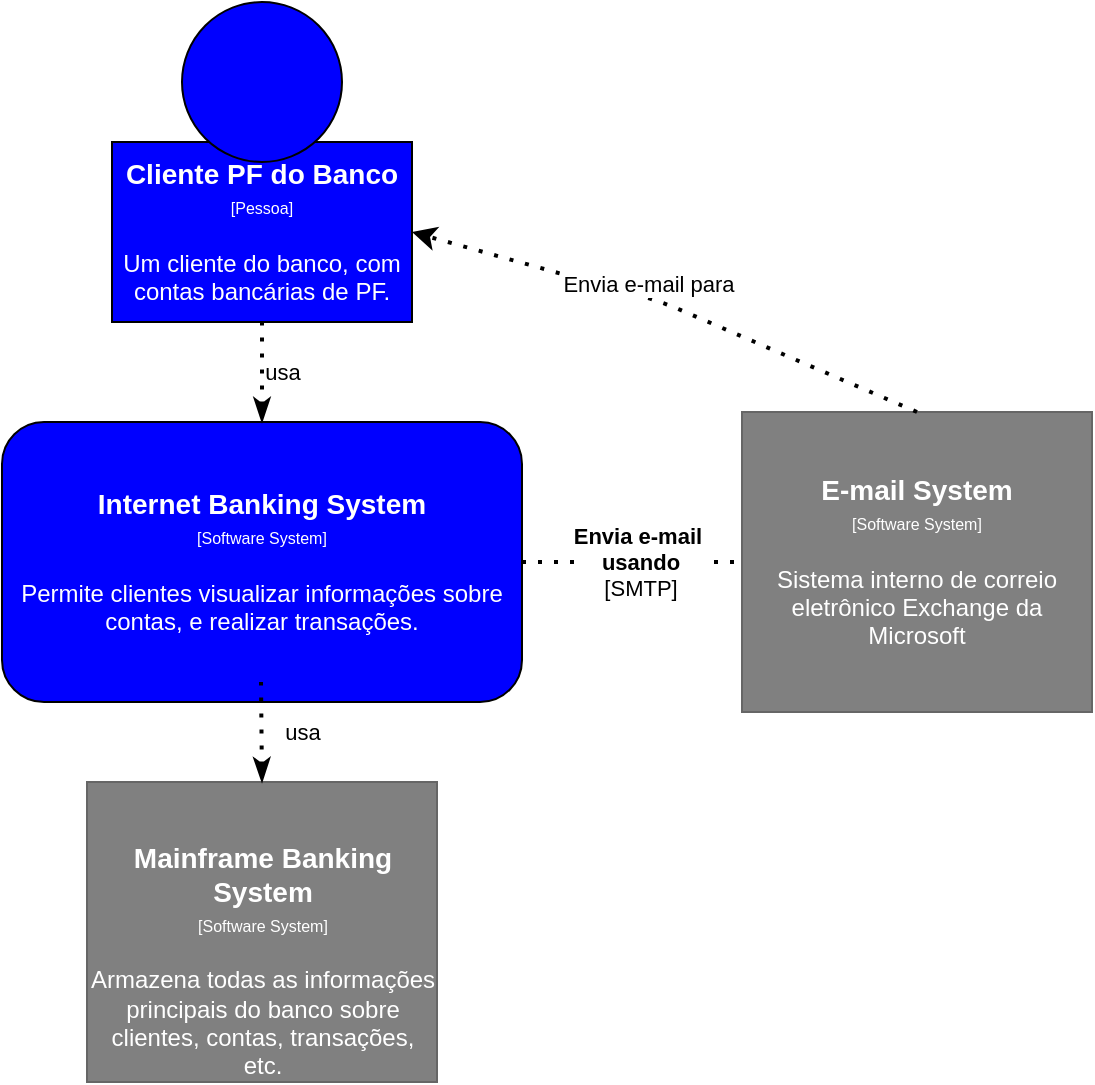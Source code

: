 <mxfile version="13.6.10" type="device"><diagram id="GUyJtW36DuFBtimMlvSI" name="Page-1"><mxGraphModel dx="1038" dy="548" grid="1" gridSize="10" guides="1" tooltips="1" connect="1" arrows="1" fold="1" page="1" pageScale="1" pageWidth="827" pageHeight="1169" math="0" shadow="0"><root><mxCell id="0"/><mxCell id="1" parent="0"/><mxCell id="cfpXyEXSTlF_89NZfdiM-5" value="" style="group" vertex="1" connectable="0" parent="1"><mxGeometry x="105" y="30" width="150" height="160" as="geometry"/></mxCell><mxCell id="cfpXyEXSTlF_89NZfdiM-2" value="&lt;font color=&quot;#ffffff&quot;&gt;&lt;b&gt;&lt;font style=&quot;font-size: 14px&quot;&gt;Cliente PF do Banco&lt;/font&gt;&lt;/b&gt;&lt;br&gt;&lt;font style=&quot;font-size: 8px&quot;&gt;[Pessoa]&lt;/font&gt;&lt;br&gt;&lt;br&gt;Um cliente do banco, com contas bancárias de PF.&lt;/font&gt;" style="rounded=0;whiteSpace=wrap;html=1;fillColor=#0000FF;" vertex="1" parent="cfpXyEXSTlF_89NZfdiM-5"><mxGeometry y="70" width="150" height="90" as="geometry"/></mxCell><mxCell id="cfpXyEXSTlF_89NZfdiM-4" value="" style="ellipse;whiteSpace=wrap;html=1;aspect=fixed;fillColor=#0000FF;" vertex="1" parent="cfpXyEXSTlF_89NZfdiM-5"><mxGeometry x="35" width="80" height="80" as="geometry"/></mxCell><mxCell id="cfpXyEXSTlF_89NZfdiM-7" value="&lt;font color=&quot;#ffffff&quot;&gt;&lt;span style=&quot;font-size: 14px&quot;&gt;&lt;b&gt;Internet Banking System&lt;/b&gt;&lt;/span&gt;&lt;/font&gt;&lt;br style=&quot;color: rgb(255 , 255 , 255)&quot;&gt;&lt;font style=&quot;color: rgb(255 , 255 , 255) ; font-size: 8px&quot;&gt;[Software System]&lt;/font&gt;&lt;br style=&quot;color: rgb(255 , 255 , 255)&quot;&gt;&lt;br style=&quot;color: rgb(255 , 255 , 255)&quot;&gt;&lt;span style=&quot;color: rgb(255 , 255 , 255)&quot;&gt;Permite clientes visualizar informações sobre contas, e realizar transações.&lt;/span&gt;" style="rounded=1;whiteSpace=wrap;html=1;fillColor=#0000FF;" vertex="1" parent="1"><mxGeometry x="50" y="240" width="260" height="140" as="geometry"/></mxCell><mxCell id="cfpXyEXSTlF_89NZfdiM-8" value="&lt;font color=&quot;#ffffff&quot;&gt;&lt;span style=&quot;background-color: rgb(128 , 128 , 128)&quot;&gt;&lt;br&gt;&lt;br&gt;&lt;font style=&quot;font-family: &amp;#34;helvetica&amp;#34; ; font-size: 12px ; font-style: normal ; font-weight: 400 ; letter-spacing: normal ; text-align: center ; text-indent: 0px ; text-transform: none ; word-spacing: 0px&quot;&gt;&lt;span style=&quot;font-size: 14px&quot;&gt;&lt;b&gt;Mainframe Banking System&lt;/b&gt;&lt;/span&gt;&lt;/font&gt;&lt;br style=&quot;font-family: &amp;#34;helvetica&amp;#34; ; font-size: 12px ; font-style: normal ; font-weight: 400 ; letter-spacing: normal ; text-align: center ; text-indent: 0px ; text-transform: none ; word-spacing: 0px&quot;&gt;&lt;font style=&quot;font-family: &amp;#34;helvetica&amp;#34; ; font-style: normal ; font-weight: 400 ; letter-spacing: normal ; text-align: center ; text-indent: 0px ; text-transform: none ; word-spacing: 0px ; font-size: 8px&quot;&gt;[Software System]&lt;/font&gt;&lt;br style=&quot;font-family: &amp;#34;helvetica&amp;#34; ; font-size: 12px ; font-style: normal ; font-weight: 400 ; letter-spacing: normal ; text-align: center ; text-indent: 0px ; text-transform: none ; word-spacing: 0px&quot;&gt;&lt;br style=&quot;font-family: &amp;#34;helvetica&amp;#34; ; font-size: 12px ; font-style: normal ; font-weight: 400 ; letter-spacing: normal ; text-align: center ; text-indent: 0px ; text-transform: none ; word-spacing: 0px&quot;&gt;&lt;span style=&quot;font-family: &amp;#34;helvetica&amp;#34; ; font-size: 12px ; font-style: normal ; font-weight: 400 ; letter-spacing: normal ; text-align: center ; text-indent: 0px ; text-transform: none ; word-spacing: 0px&quot;&gt;Armazena todas as informações principais do banco sobre clientes, contas, transações, etc.&lt;/span&gt;&lt;/span&gt;&lt;br&gt;&lt;/font&gt;" style="rounded=0;whiteSpace=wrap;html=1;strokeColor=#666666;fontColor=#333333;fillColor=#808080;" vertex="1" parent="1"><mxGeometry x="92.5" y="420" width="175" height="150" as="geometry"/></mxCell><mxCell id="cfpXyEXSTlF_89NZfdiM-9" value="" style="endArrow=none;dashed=1;html=1;dashPattern=1 3;strokeWidth=2;entryX=0.5;entryY=1;entryDx=0;entryDy=0;exitX=0.5;exitY=0;exitDx=0;exitDy=0;startArrow=classicThin;startFill=1;" edge="1" parent="1" source="cfpXyEXSTlF_89NZfdiM-7" target="cfpXyEXSTlF_89NZfdiM-2"><mxGeometry width="50" height="50" relative="1" as="geometry"><mxPoint x="160" y="250" as="sourcePoint"/><mxPoint x="210" y="200" as="targetPoint"/></mxGeometry></mxCell><mxCell id="cfpXyEXSTlF_89NZfdiM-10" value="usa" style="edgeLabel;html=1;align=center;verticalAlign=middle;resizable=0;points=[];" vertex="1" connectable="0" parent="cfpXyEXSTlF_89NZfdiM-9"><mxGeometry x="0.457" y="2" relative="1" as="geometry"><mxPoint x="12" y="11" as="offset"/></mxGeometry></mxCell><mxCell id="cfpXyEXSTlF_89NZfdiM-11" value="" style="endArrow=none;dashed=1;html=1;dashPattern=1 3;strokeWidth=2;entryX=0.5;entryY=1;entryDx=0;entryDy=0;startArrow=classicThin;startFill=1;" edge="1" parent="1"><mxGeometry width="50" height="50" relative="1" as="geometry"><mxPoint x="180" y="420" as="sourcePoint"/><mxPoint x="179.5" y="370" as="targetPoint"/></mxGeometry></mxCell><mxCell id="cfpXyEXSTlF_89NZfdiM-12" value="usa" style="edgeLabel;html=1;align=center;verticalAlign=middle;resizable=0;points=[];" vertex="1" connectable="0" parent="cfpXyEXSTlF_89NZfdiM-11"><mxGeometry x="0.457" y="2" relative="1" as="geometry"><mxPoint x="22.5" y="11" as="offset"/></mxGeometry></mxCell><mxCell id="cfpXyEXSTlF_89NZfdiM-13" value="&lt;font color=&quot;#ffffff&quot;&gt;&lt;span style=&quot;background-color: rgb(128 , 128 , 128)&quot;&gt;&lt;font style=&quot;font-family: &amp;#34;helvetica&amp;#34; ; font-size: 12px ; font-style: normal ; font-weight: 400 ; letter-spacing: normal ; text-align: center ; text-indent: 0px ; text-transform: none ; word-spacing: 0px&quot;&gt;&lt;span style=&quot;font-size: 14px&quot;&gt;&lt;b&gt;E-mail System&lt;/b&gt;&lt;/span&gt;&lt;/font&gt;&lt;br style=&quot;font-family: &amp;#34;helvetica&amp;#34; ; font-size: 12px ; font-style: normal ; font-weight: 400 ; letter-spacing: normal ; text-align: center ; text-indent: 0px ; text-transform: none ; word-spacing: 0px&quot;&gt;&lt;font style=&quot;font-family: &amp;#34;helvetica&amp;#34; ; font-style: normal ; font-weight: 400 ; letter-spacing: normal ; text-align: center ; text-indent: 0px ; text-transform: none ; word-spacing: 0px ; font-size: 8px&quot;&gt;[Software System]&lt;/font&gt;&lt;br style=&quot;font-family: &amp;#34;helvetica&amp;#34; ; font-size: 12px ; font-style: normal ; font-weight: 400 ; letter-spacing: normal ; text-align: center ; text-indent: 0px ; text-transform: none ; word-spacing: 0px&quot;&gt;&lt;/span&gt;&lt;br&gt;Sistema interno de correio eletrônico Exchange da Microsoft&lt;br&gt;&lt;/font&gt;" style="rounded=0;whiteSpace=wrap;html=1;strokeColor=#666666;fontColor=#333333;fillColor=#808080;" vertex="1" parent="1"><mxGeometry x="420" y="235" width="175" height="150" as="geometry"/></mxCell><mxCell id="cfpXyEXSTlF_89NZfdiM-14" value="" style="endArrow=none;dashed=1;html=1;dashPattern=1 3;strokeWidth=2;exitX=1;exitY=0.5;exitDx=0;exitDy=0;entryX=0;entryY=0.5;entryDx=0;entryDy=0;" edge="1" parent="1" source="cfpXyEXSTlF_89NZfdiM-7" target="cfpXyEXSTlF_89NZfdiM-13"><mxGeometry width="50" height="50" relative="1" as="geometry"><mxPoint x="160" y="440" as="sourcePoint"/><mxPoint x="410" y="320" as="targetPoint"/></mxGeometry></mxCell><mxCell id="cfpXyEXSTlF_89NZfdiM-15" value="&lt;b&gt;Envia e-mail&amp;nbsp;&lt;br&gt;usando&lt;/b&gt;&lt;br&gt;[SMTP]" style="edgeLabel;html=1;align=center;verticalAlign=middle;resizable=0;points=[];" vertex="1" connectable="0" parent="cfpXyEXSTlF_89NZfdiM-14"><mxGeometry x="-0.376" y="2" relative="1" as="geometry"><mxPoint x="24.5" y="2" as="offset"/></mxGeometry></mxCell><mxCell id="cfpXyEXSTlF_89NZfdiM-16" value="" style="endArrow=classic;dashed=1;html=1;dashPattern=1 3;strokeWidth=2;exitX=0.5;exitY=0;exitDx=0;exitDy=0;entryX=1;entryY=0.5;entryDx=0;entryDy=0;endFill=1;" edge="1" parent="1" source="cfpXyEXSTlF_89NZfdiM-13" target="cfpXyEXSTlF_89NZfdiM-2"><mxGeometry width="50" height="50" relative="1" as="geometry"><mxPoint x="160" y="270" as="sourcePoint"/><mxPoint x="210" y="220" as="targetPoint"/><Array as="points"><mxPoint x="380" y="180"/></Array></mxGeometry></mxCell><mxCell id="cfpXyEXSTlF_89NZfdiM-17" value="Envia e-mail para" style="edgeLabel;html=1;align=center;verticalAlign=middle;resizable=0;points=[];" vertex="1" connectable="0" parent="cfpXyEXSTlF_89NZfdiM-16"><mxGeometry x="-0.149" y="1" relative="1" as="geometry"><mxPoint x="-29.67" y="-19.58" as="offset"/></mxGeometry></mxCell></root></mxGraphModel></diagram></mxfile>